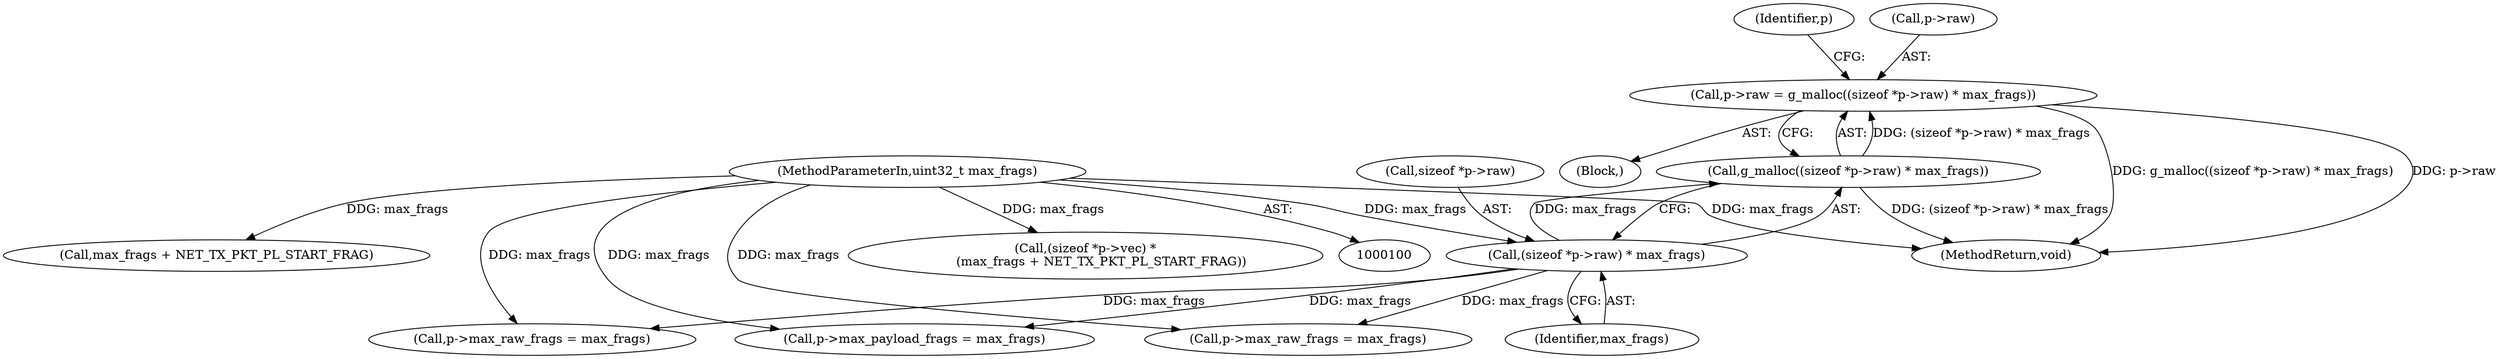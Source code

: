 digraph "0_qemu_47882fa4975bf0b58dd74474329fdd7154e8f04c@pointer" {
"1000132" [label="(Call,p->raw = g_malloc((sizeof *p->raw) * max_frags))"];
"1000136" [label="(Call,g_malloc((sizeof *p->raw) * max_frags))"];
"1000137" [label="(Call,(sizeof *p->raw) * max_frags)"];
"1000103" [label="(MethodParameterIn,uint32_t max_frags)"];
"1000129" [label="(Call,max_frags + NET_TX_PKT_PL_START_FRAG)"];
"1000103" [label="(MethodParameterIn,uint32_t max_frags)"];
"1000144" [label="(Call,p->max_payload_frags = max_frags)"];
"1000143" [label="(Identifier,max_frags)"];
"1000154" [label="(Call,p->max_raw_frags = max_frags)"];
"1000137" [label="(Call,(sizeof *p->raw) * max_frags)"];
"1000146" [label="(Identifier,p)"];
"1000149" [label="(Call,p->max_raw_frags = max_frags)"];
"1000123" [label="(Call,(sizeof *p->vec) *\n        (max_frags + NET_TX_PKT_PL_START_FRAG))"];
"1000105" [label="(Block,)"];
"1000136" [label="(Call,g_malloc((sizeof *p->raw) * max_frags))"];
"1000133" [label="(Call,p->raw)"];
"1000221" [label="(MethodReturn,void)"];
"1000132" [label="(Call,p->raw = g_malloc((sizeof *p->raw) * max_frags))"];
"1000138" [label="(Call,sizeof *p->raw)"];
"1000132" -> "1000105"  [label="AST: "];
"1000132" -> "1000136"  [label="CFG: "];
"1000133" -> "1000132"  [label="AST: "];
"1000136" -> "1000132"  [label="AST: "];
"1000146" -> "1000132"  [label="CFG: "];
"1000132" -> "1000221"  [label="DDG: p->raw"];
"1000132" -> "1000221"  [label="DDG: g_malloc((sizeof *p->raw) * max_frags)"];
"1000136" -> "1000132"  [label="DDG: (sizeof *p->raw) * max_frags"];
"1000136" -> "1000137"  [label="CFG: "];
"1000137" -> "1000136"  [label="AST: "];
"1000136" -> "1000221"  [label="DDG: (sizeof *p->raw) * max_frags"];
"1000137" -> "1000136"  [label="DDG: max_frags"];
"1000137" -> "1000143"  [label="CFG: "];
"1000138" -> "1000137"  [label="AST: "];
"1000143" -> "1000137"  [label="AST: "];
"1000103" -> "1000137"  [label="DDG: max_frags"];
"1000137" -> "1000144"  [label="DDG: max_frags"];
"1000137" -> "1000149"  [label="DDG: max_frags"];
"1000137" -> "1000154"  [label="DDG: max_frags"];
"1000103" -> "1000100"  [label="AST: "];
"1000103" -> "1000221"  [label="DDG: max_frags"];
"1000103" -> "1000123"  [label="DDG: max_frags"];
"1000103" -> "1000129"  [label="DDG: max_frags"];
"1000103" -> "1000144"  [label="DDG: max_frags"];
"1000103" -> "1000149"  [label="DDG: max_frags"];
"1000103" -> "1000154"  [label="DDG: max_frags"];
}
